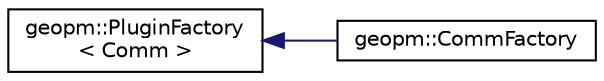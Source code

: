digraph "Graphical Class Hierarchy"
{
  edge [fontname="Helvetica",fontsize="10",labelfontname="Helvetica",labelfontsize="10"];
  node [fontname="Helvetica",fontsize="10",shape=record];
  rankdir="LR";
  Node0 [label="geopm::PluginFactory\l\< Comm \>",height=0.2,width=0.4,color="black", fillcolor="white", style="filled",URL="$classgeopm_1_1_plugin_factory.html"];
  Node0 -> Node1 [dir="back",color="midnightblue",fontsize="10",style="solid",fontname="Helvetica"];
  Node1 [label="geopm::CommFactory",height=0.2,width=0.4,color="black", fillcolor="white", style="filled",URL="$classgeopm_1_1_comm_factory.html"];
}
